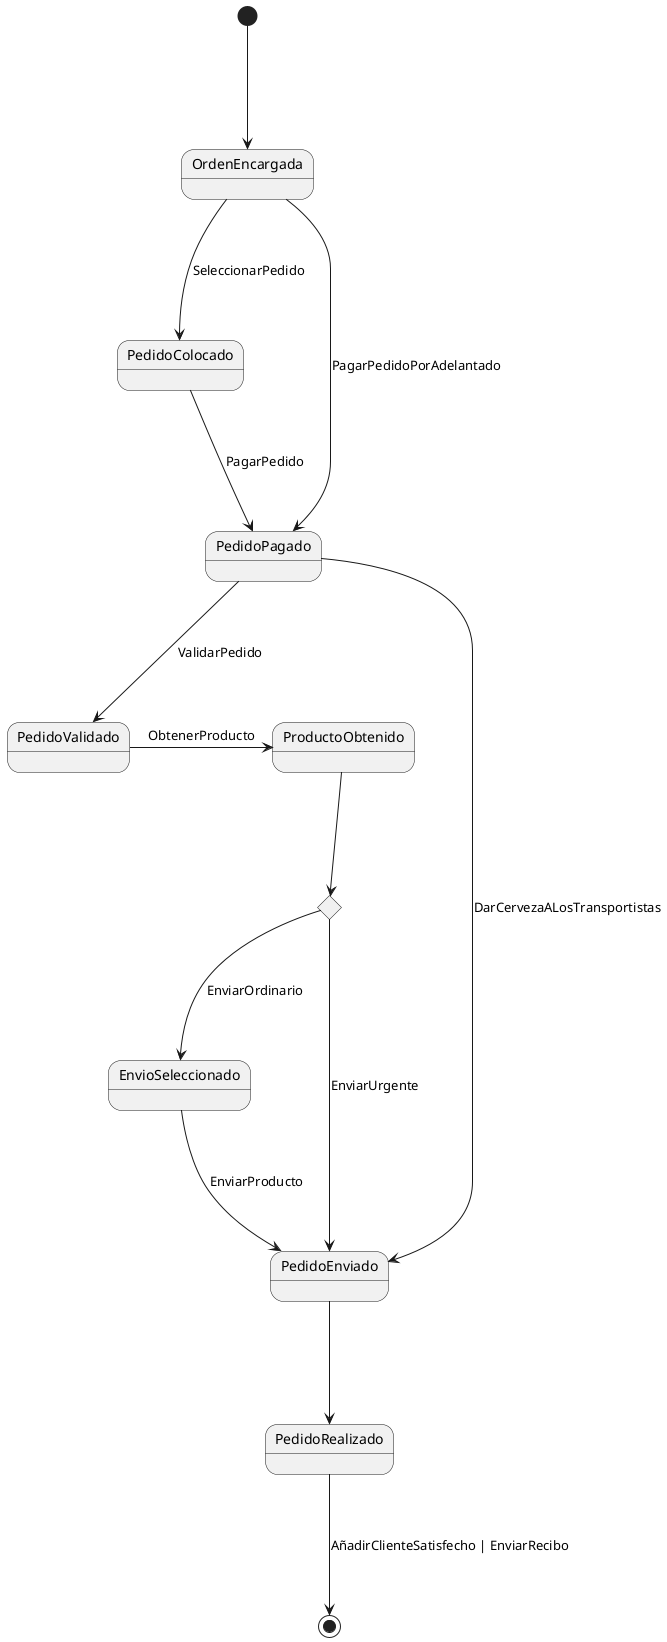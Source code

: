 @startuml OrderStateDiagramUML
[*]  ---> OrdenEncargada 

state a <<choice>> 
 
 
' Transiciones 
OrdenEncargada ---> PedidoColocado: SeleccionarPedido 
PedidoColocado ---> PedidoPagado: PagarPedido 
OrdenEncargada ---> PedidoPagado: PagarPedidoPorAdelantado 
PedidoPagado ---> PedidoValidado: ValidarPedido 
PedidoValidado -> ProductoObtenido: ObtenerProducto 
 
ProductoObtenido ---> a
a --->EnvioSeleccionado : EnviarOrdinario 
a ---> PedidoEnviado: EnviarUrgente
PedidoPagado ---> PedidoEnviado: DarCervezaALosTransportistas 
EnvioSeleccionado ---> PedidoEnviado : EnviarProducto
PedidoRealizado ---> [*]: AñadirClienteSatisfecho | EnviarRecibo 
PedidoEnviado ---> PedidoRealizado 
@enduml